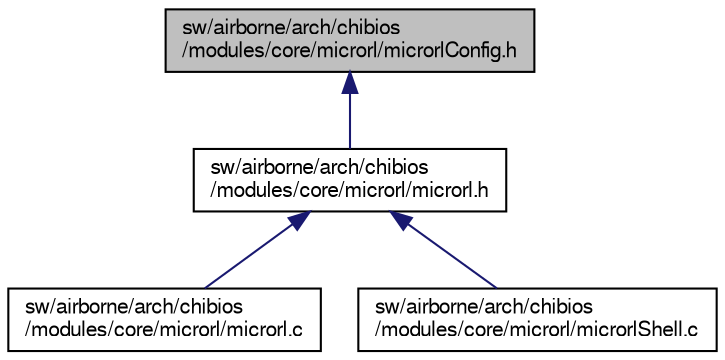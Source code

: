 digraph "sw/airborne/arch/chibios/modules/core/microrl/microrlConfig.h"
{
  edge [fontname="FreeSans",fontsize="10",labelfontname="FreeSans",labelfontsize="10"];
  node [fontname="FreeSans",fontsize="10",shape=record];
  Node1 [label="sw/airborne/arch/chibios\l/modules/core/microrl/microrlConfig.h",height=0.2,width=0.4,color="black", fillcolor="grey75", style="filled", fontcolor="black"];
  Node1 -> Node2 [dir="back",color="midnightblue",fontsize="10",style="solid",fontname="FreeSans"];
  Node2 [label="sw/airborne/arch/chibios\l/modules/core/microrl/microrl.h",height=0.2,width=0.4,color="black", fillcolor="white", style="filled",URL="$microrl_8h.html"];
  Node2 -> Node3 [dir="back",color="midnightblue",fontsize="10",style="solid",fontname="FreeSans"];
  Node3 [label="sw/airborne/arch/chibios\l/modules/core/microrl/microrl.c",height=0.2,width=0.4,color="black", fillcolor="white", style="filled",URL="$microrl_8c.html"];
  Node2 -> Node4 [dir="back",color="midnightblue",fontsize="10",style="solid",fontname="FreeSans"];
  Node4 [label="sw/airborne/arch/chibios\l/modules/core/microrl/microrlShell.c",height=0.2,width=0.4,color="black", fillcolor="white", style="filled",URL="$microrlShell_8c.html"];
}
